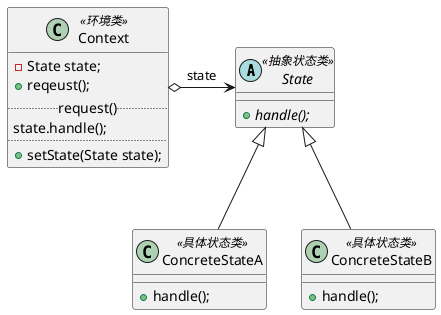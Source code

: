 @startuml

abstract class State<<抽象状态类>>{
+{abstract} handle();
}
class ConcreteStateA<<具体状态类>>{
+handle();
}
class ConcreteStateB<<具体状态类>>{
+handle();
}
class Context<<环境类>>{
-State state;
+reqeust();
..request()..
state.handle();
....
+setState(State state);
}
ConcreteStateA -up-|>State
ConcreteStateB -up-|>State

Context o-right->State:state

@enduml